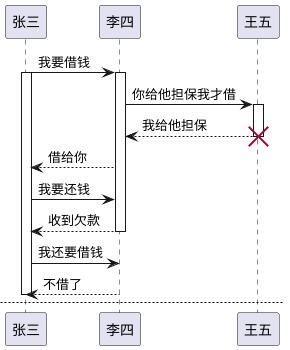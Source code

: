 @startuml
张三 -> 李四 : 我要借钱
activate 张三
activate 李四

李四 -> 王五 : 你给他担保我才借
activate 王五

王五 --> 李四 : 我给他担保
destroy 王五

李四 --> 张三 : 借给你

张三 -> 李四 : 我要还钱
李四 --> 张三 : 收到欠款
deactivate 李四

张三 -> 李四 : 我还要借钱
李四 --> 张三 : 不借了
deactivate 张三

newpage
张三 -> 李四 : 我要借钱
activate 张三
activate 李四

李四 -> 李四 : 四处筹钱
activate 李四 #FFBBBB

李四 -> 王五 : 你给他担保我才借
activate 王五

王五 --> 李四 : 我给他担保
destroy 王五

deactivate 李四

李四 --> 张三 : 借给你

张三 -> 李四 : 我要还钱
李四 --> 张三 : 收到欠款
deactivate 李四

张三 -> 李四 : 我还要借钱
李四 --> 张三 : 不借了
deactivate 张三


@enduml
